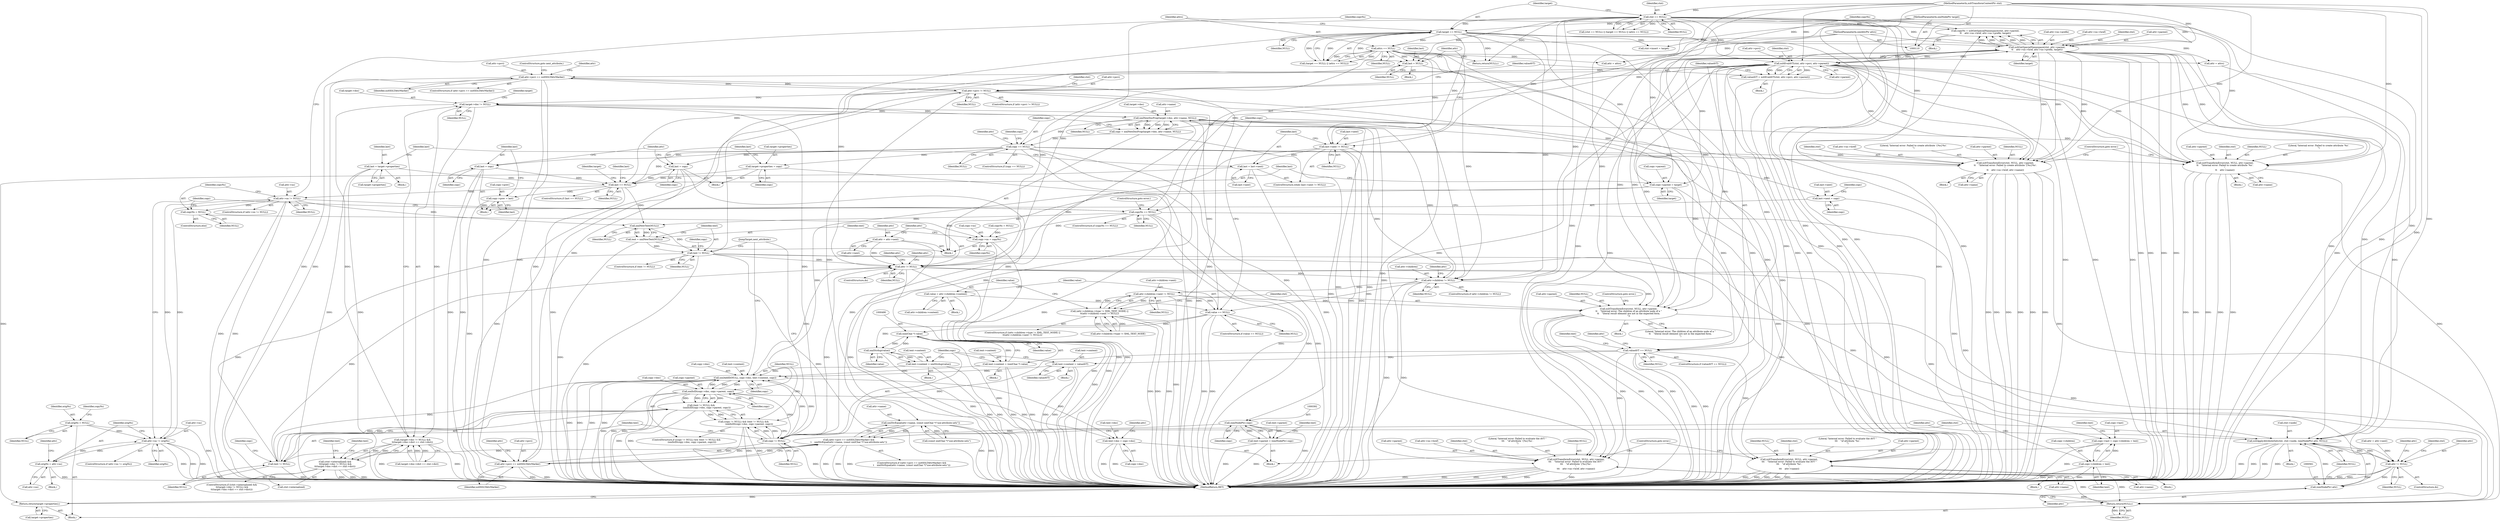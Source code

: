 digraph "0_Chrome_2de493f4a1d48952e09230a0c32ccbd45db973b2@API" {
"1000337" [label="(Call,copyNs = xsltGetSpecialNamespace(ctxt, attr->parent,\n\t\t    attr->ns->href, attr->ns->prefix, target))"];
"1000339" [label="(Call,xsltGetSpecialNamespace(ctxt, attr->parent,\n\t\t    attr->ns->href, attr->ns->prefix, target))"];
"1000410" [label="(Call,xsltEvalAVT(ctxt, attr->psvi, attr->parent))"];
"1000132" [label="(Call,ctxt == NULL)"];
"1000111" [label="(MethodParameterIn,xsltTransformContextPtr ctxt)"];
"1000402" [label="(Call,attr->psvi != NULL)"];
"1000186" [label="(Call,attr->psvi == xsltXSLTAttrMarker)"];
"1000374" [label="(Call,text != NULL)"];
"1000369" [label="(Call,text = xmlNewText(NULL))"];
"1000371" [label="(Call,xmlNewText(NULL))"];
"1000291" [label="(Call,last == NULL)"];
"1000177" [label="(Call,last = NULL)"];
"1000139" [label="(Call,attrs == NULL)"];
"1000113" [label="(MethodParameterIn,xmlAttrPtr attrs)"];
"1000136" [label="(Call,target == NULL)"];
"1000112" [label="(MethodParameterIn,xmlNodePtr target)"];
"1000315" [label="(Call,last = copy)"];
"1000248" [label="(Call,copy == NULL)"];
"1000237" [label="(Call,copy = xmlNewDocProp(target->doc, attr->name, NULL))"];
"1000239" [label="(Call,xmlNewDocProp(target->doc, attr->name, NULL))"];
"1000470" [label="(Call,target->doc != NULL)"];
"1000233" [label="(Call,value == NULL)"];
"1000225" [label="(Call,value = attr->children->content)"];
"1000209" [label="(Call,attr->children->next != NULL)"];
"1000194" [label="(Call,attr->children != NULL)"];
"1000165" [label="(Call,last->next != NULL)"];
"1000532" [label="(Call,attr != NULL)"];
"1000527" [label="(Call,attr = attr->next)"];
"1000517" [label="(Call,xmlAddID(NULL, copy->doc, text->content, copy))"];
"1000502" [label="(Call,copy != NULL)"];
"1000391" [label="(Call,(xmlNodePtr) copy)"];
"1000419" [label="(Call,valueAVT == NULL)"];
"1000408" [label="(Call,valueAVT = xsltEvalAVT(ctxt, attr->psvi, attr->parent))"];
"1000506" [label="(Call,text != NULL)"];
"1000509" [label="(Call,xmlIsID(copy->doc, copy->parent, copy))"];
"1000285" [label="(Call,copy->parent = target)"];
"1000485" [label="(Call,text->content = (xmlChar *) value)"];
"1000489" [label="(Call,(xmlChar *) value)"];
"1000498" [label="(Call,xmlStrdup(value))"];
"1000458" [label="(Call,text->content = valueAVT)"];
"1000494" [label="(Call,text->content = xmlStrdup(value))"];
"1000159" [label="(Call,last = target->properties)"];
"1000300" [label="(Call,last = copy)"];
"1000170" [label="(Call,last = last->next)"];
"1000356" [label="(Call,copyNs == NULL)"];
"1000337" [label="(Call,copyNs = xsltGetSpecialNamespace(ctxt, attr->parent,\n\t\t    attr->ns->href, attr->ns->prefix, target))"];
"1000331" [label="(Call,attr->ns != NULL)"];
"1000319" [label="(Call,attr->ns != origNs)"];
"1000325" [label="(Call,origNs = attr->ns)"];
"1000121" [label="(Call,origNs = NULL)"];
"1000364" [label="(Call,copy->ns = copyNs)"];
"1000378" [label="(Call,copy->last = copy->children = text)"];
"1000382" [label="(Call,copy->children = text)"];
"1000542" [label="(Call,attr->psvi == xsltXSLTAttrMarker)"];
"1000541" [label="(Call,(attr->psvi == xsltXSLTAttrMarker) &&\n\t    xmlStrEqual(attr->name, (const xmlChar *)\"use-attribute-sets\"))"];
"1000217" [label="(Call,xsltTransformError(ctxt, NULL, attr->parent,\n\t\t    \"Internal error: The children of an attribute node of a \"\n\t\t    \"literal result element are not in the expected form.\n\"))"];
"1000587" [label="(Return,return(NULL);)"];
"1000257" [label="(Call,xsltTransformError(ctxt, NULL, attr->parent,\n\t\t    \"Internal error: Failed to create attribute '{%s}%s'.\n\",\n\t\t    attr->ns->href, attr->name))"];
"1000274" [label="(Call,xsltTransformError(ctxt, NULL, attr->parent,\n\t\t    \"Internal error: Failed to create attribute '%s'.\n\",\n\t\t    attr->name))"];
"1000394" [label="(Call,text->doc = copy->doc)"];
"1000505" [label="(Call,(text != NULL) &&\n                (xmlIsID(copy->doc, copy->parent, copy)))"];
"1000501" [label="(Call,(copy != NULL) && (text != NULL) &&\n                (xmlIsID(copy->doc, copy->parent, copy)))"];
"1000201" [label="(Call,(attr->children->type != XML_TEXT_NODE) ||\n\t\t(attr->children->next != NULL))"];
"1000310" [label="(Call,copy->prev = last)"];
"1000361" [label="(Call,copyNs = NULL)"];
"1000295" [label="(Call,target->properties = copy)"];
"1000577" [label="(Return,return(target->properties);)"];
"1000305" [label="(Call,last->next = copy)"];
"1000387" [label="(Call,text->parent = (xmlNodePtr) copy)"];
"1000428" [label="(Call,xsltTransformError(ctxt, NULL, attr->parent,\n\t\t\t    \"Internal error: Failed to evaluate the AVT \"\n\t\t\t    \"of attribute '{%s}%s'.\n\",\n\t\t\t    attr->ns->href, attr->name))"];
"1000445" [label="(Call,xsltTransformError(ctxt, NULL, attr->parent,\n\t\t\t    \"Internal error: Failed to evaluate the AVT \"\n\t\t\t    \"of attribute '%s'.\n\",\n\t\t\t    attr->name))"];
"1000469" [label="(Call,(target->doc != NULL) &&\n\t\t(target->doc->dict == ctxt->dict))"];
"1000465" [label="(Call,(ctxt->internalized) &&\n \t\t(target->doc != NULL) &&\n\t\t(target->doc->dict == ctxt->dict))"];
"1000547" [label="(Call,xmlStrEqual(attr->name, (const xmlChar *)\"use-attribute-sets\"))"];
"1000555" [label="(Call,xsltApplyAttributeSet(ctxt, ctxt->node, (xmlNodePtr) attr, NULL))"];
"1000569" [label="(Call,attr != NULL)"];
"1000560" [label="(Call,(xmlNodePtr) attr)"];
"1000292" [label="(Identifier,last)"];
"1000509" [label="(Call,xmlIsID(copy->doc, copy->parent, copy))"];
"1000564" [label="(Call,attr = attr->next)"];
"1000326" [label="(Identifier,origNs)"];
"1000467" [label="(Identifier,ctxt)"];
"1000486" [label="(Call,text->content)"];
"1000445" [label="(Call,xsltTransformError(ctxt, NULL, attr->parent,\n\t\t\t    \"Internal error: Failed to evaluate the AVT \"\n\t\t\t    \"of attribute '%s'.\n\",\n\t\t\t    attr->name))"];
"1000349" [label="(Call,attr->ns->prefix)"];
"1000315" [label="(Call,last = copy)"];
"1000243" [label="(Call,attr->name)"];
"1000462" [label="(Identifier,valueAVT)"];
"1000220" [label="(Call,attr->parent)"];
"1000258" [label="(Identifier,ctxt)"];
"1000311" [label="(Call,copy->prev)"];
"1000362" [label="(Identifier,copyNs)"];
"1000186" [label="(Call,attr->psvi == xsltXSLTAttrMarker)"];
"1000257" [label="(Call,xsltTransformError(ctxt, NULL, attr->parent,\n\t\t    \"Internal error: Failed to create attribute '{%s}%s'.\n\",\n\t\t    attr->ns->href, attr->name))"];
"1000232" [label="(ControlStructure,if (value == NULL))"];
"1000522" [label="(Call,text->content)"];
"1000273" [label="(Block,)"];
"1000314" [label="(Identifier,last)"];
"1000137" [label="(Identifier,target)"];
"1000386" [label="(Identifier,text)"];
"1000373" [label="(ControlStructure,if (text != NULL))"];
"1000487" [label="(Identifier,text)"];
"1000380" [label="(Identifier,copy)"];
"1000498" [label="(Call,xmlStrdup(value))"];
"1000301" [label="(Identifier,last)"];
"1000277" [label="(Call,attr->parent)"];
"1000141" [label="(Identifier,NULL)"];
"1000505" [label="(Call,(text != NULL) &&\n                (xmlIsID(copy->doc, copy->parent, copy)))"];
"1000210" [label="(Call,attr->children->next)"];
"1000219" [label="(Identifier,NULL)"];
"1000290" [label="(ControlStructure,if (last == NULL))"];
"1000494" [label="(Call,text->content = xmlStrdup(value))"];
"1000464" [label="(ControlStructure,if ((ctxt->internalized) &&\n \t\t(target->doc != NULL) &&\n\t\t(target->doc->dict == ctxt->dict)))"];
"1000548" [label="(Call,attr->name)"];
"1000460" [label="(Identifier,text)"];
"1000404" [label="(Identifier,attr)"];
"1000511" [label="(Identifier,copy)"];
"1000217" [label="(Call,xsltTransformError(ctxt, NULL, attr->parent,\n\t\t    \"Internal error: The children of an attribute node of a \"\n\t\t    \"literal result element are not in the expected form.\n\"))"];
"1000410" [label="(Call,xsltEvalAVT(ctxt, attr->psvi, attr->parent))"];
"1000402" [label="(Call,attr->psvi != NULL)"];
"1000178" [label="(Identifier,last)"];
"1000240" [label="(Call,target->doc)"];
"1000344" [label="(Call,attr->ns->href)"];
"1000541" [label="(Call,(attr->psvi == xsltXSLTAttrMarker) &&\n\t    xmlStrEqual(attr->name, (const xmlChar *)\"use-attribute-sets\"))"];
"1000304" [label="(Block,)"];
"1000470" [label="(Call,target->doc != NULL)"];
"1000275" [label="(Identifier,ctxt)"];
"1000233" [label="(Call,value == NULL)"];
"1000587" [label="(Return,return(NULL);)"];
"1000195" [label="(Call,attr->children)"];
"1000578" [label="(Call,target->properties)"];
"1000179" [label="(Identifier,NULL)"];
"1000533" [label="(Identifier,attr)"];
"1000176" [label="(Block,)"];
"1000306" [label="(Call,last->next)"];
"1000510" [label="(Call,copy->doc)"];
"1000132" [label="(Call,ctxt == NULL)"];
"1000170" [label="(Call,last = last->next)"];
"1000114" [label="(Block,)"];
"1000571" [label="(Identifier,NULL)"];
"1000447" [label="(Identifier,NULL)"];
"1000234" [label="(Identifier,value)"];
"1000356" [label="(Call,copyNs == NULL)"];
"1000209" [label="(Call,attr->children->next != NULL)"];
"1000484" [label="(Block,)"];
"1000395" [label="(Call,text->doc)"];
"1000431" [label="(Call,attr->parent)"];
"1000379" [label="(Call,copy->last)"];
"1000123" [label="(Identifier,NULL)"];
"1000227" [label="(Call,attr->children->content)"];
"1000325" [label="(Call,origNs = attr->ns)"];
"1000126" [label="(Identifier,copyNs)"];
"1000503" [label="(Identifier,copy)"];
"1000287" [label="(Identifier,copy)"];
"1000321" [label="(Identifier,attr)"];
"1000319" [label="(Call,attr->ns != origNs)"];
"1000247" [label="(ControlStructure,if (copy == NULL))"];
"1000495" [label="(Call,text->content)"];
"1000401" [label="(ControlStructure,if (attr->psvi != NULL))"];
"1000335" [label="(Identifier,NULL)"];
"1000177" [label="(Call,last = NULL)"];
"1000446" [label="(Identifier,ctxt)"];
"1000297" [label="(Identifier,target)"];
"1000371" [label="(Call,xmlNewText(NULL))"];
"1000291" [label="(Call,last == NULL)"];
"1000331" [label="(Call,attr->ns != NULL)"];
"1000215" [label="(Identifier,NULL)"];
"1000513" [label="(Call,copy->parent)"];
"1000167" [label="(Identifier,last)"];
"1000256" [label="(Block,)"];
"1000205" [label="(Identifier,attr)"];
"1000398" [label="(Call,copy->doc)"];
"1000496" [label="(Identifier,text)"];
"1000248" [label="(Call,copy == NULL)"];
"1000458" [label="(Call,text->content = valueAVT)"];
"1000171" [label="(Identifier,last)"];
"1000527" [label="(Call,attr = attr->next)"];
"1000323" [label="(Identifier,origNs)"];
"1000340" [label="(Identifier,ctxt)"];
"1000161" [label="(Call,target->properties)"];
"1000142" [label="(Return,return(NULL);)"];
"1000406" [label="(Identifier,NULL)"];
"1000164" [label="(ControlStructure,while (last->next != NULL))"];
"1000457" [label="(Block,)"];
"1000136" [label="(Call,target == NULL)"];
"1000546" [label="(Identifier,xsltXSLTAttrMarker)"];
"1000160" [label="(Identifier,last)"];
"1000542" [label="(Call,attr->psvi == xsltXSLTAttrMarker)"];
"1000169" [label="(Identifier,NULL)"];
"1000216" [label="(Block,)"];
"1000200" [label="(ControlStructure,if ((attr->children->type != XML_TEXT_NODE) ||\n\t\t(attr->children->next != NULL)))"];
"1000264" [label="(Call,attr->ns->href)"];
"1000309" [label="(Identifier,copy)"];
"1000452" [label="(Call,attr->name)"];
"1000375" [label="(Identifier,text)"];
"1000557" [label="(Call,ctxt->node)"];
"1000341" [label="(Call,attr->parent)"];
"1000489" [label="(Call,(xmlChar *) value)"];
"1000544" [label="(Identifier,attr)"];
"1000588" [label="(Identifier,NULL)"];
"1000451" [label="(Literal,\"Internal error: Failed to evaluate the AVT \"\n\t\t\t    \"of attribute '%s'.\n\")"];
"1000407" [label="(Block,)"];
"1000428" [label="(Call,xsltTransformError(ctxt, NULL, attr->parent,\n\t\t\t    \"Internal error: Failed to evaluate the AVT \"\n\t\t\t    \"of attribute '{%s}%s'.\n\",\n\t\t\t    attr->ns->href, attr->name))"];
"1000149" [label="(Call,ctxt->insert = target)"];
"1000383" [label="(Call,copy->children)"];
"1000226" [label="(Identifier,value)"];
"1000365" [label="(Call,copy->ns)"];
"1000263" [label="(Literal,\"Internal error: Failed to create attribute '{%s}%s'.\n\")"];
"1000547" [label="(Call,xmlStrEqual(attr->name, (const xmlChar *)\"use-attribute-sets\"))"];
"1000192" [label="(ControlStructure,goto next_attribute;)"];
"1000260" [label="(Call,attr->parent)"];
"1000361" [label="(Call,copyNs = NULL)"];
"1000378" [label="(Call,copy->last = copy->children = text)"];
"1000310" [label="(Call,copy->prev = last)"];
"1000425" [label="(Identifier,attr)"];
"1000318" [label="(ControlStructure,if (attr->ns != origNs))"];
"1000296" [label="(Call,target->properties)"];
"1000285" [label="(Call,copy->parent = target)"];
"1000444" [label="(Block,)"];
"1000387" [label="(Call,text->parent = (xmlNodePtr) copy)"];
"1000435" [label="(Call,attr->ns->href)"];
"1000370" [label="(Identifier,text)"];
"1000250" [label="(Identifier,NULL)"];
"1000224" [label="(ControlStructure,goto error;)"];
"1000330" [label="(ControlStructure,if (attr->ns != NULL))"];
"1000427" [label="(Block,)"];
"1000491" [label="(Identifier,value)"];
"1000475" [label="(Call,target->doc->dict == ctxt->dict)"];
"1000122" [label="(Identifier,origNs)"];
"1000281" [label="(Call,attr->name)"];
"1000294" [label="(Block,)"];
"1000366" [label="(Identifier,copy)"];
"1000540" [label="(ControlStructure,if ((attr->psvi == xsltXSLTAttrMarker) &&\n\t    xmlStrEqual(attr->name, (const xmlChar *)\"use-attribute-sets\")))"];
"1000360" [label="(ControlStructure,else)"];
"1000372" [label="(Identifier,NULL)"];
"1000249" [label="(Identifier,copy)"];
"1000517" [label="(Call,xmlAddID(NULL, copy->doc, text->content, copy))"];
"1000448" [label="(Call,attr->parent)"];
"1000111" [label="(MethodParameterIn,xsltTransformContextPtr ctxt)"];
"1000485" [label="(Call,text->content = (xmlChar *) value)"];
"1000529" [label="(Call,attr->next)"];
"1000535" [label="(Call,attr = attrs)"];
"1000305" [label="(Call,last->next = copy)"];
"1000190" [label="(Identifier,xsltXSLTAttrMarker)"];
"1000474" [label="(Identifier,NULL)"];
"1000359" [label="(ControlStructure,goto error;)"];
"1000538" [label="(ControlStructure,do)"];
"1000337" [label="(Call,copyNs = xsltGetSpecialNamespace(ctxt, attr->parent,\n\t\t    attr->ns->href, attr->ns->prefix, target))"];
"1000536" [label="(Identifier,attr)"];
"1000465" [label="(Call,(ctxt->internalized) &&\n \t\t(target->doc != NULL) &&\n\t\t(target->doc->dict == ctxt->dict))"];
"1000574" [label="(Identifier,ctxt)"];
"1000354" [label="(Identifier,target)"];
"1000289" [label="(Identifier,target)"];
"1000409" [label="(Identifier,valueAVT)"];
"1000376" [label="(Identifier,NULL)"];
"1000183" [label="(ControlStructure,do)"];
"1000393" [label="(Identifier,copy)"];
"1000300" [label="(Call,last = copy)"];
"1000133" [label="(Identifier,ctxt)"];
"1000320" [label="(Call,attr->ns)"];
"1000299" [label="(Identifier,copy)"];
"1000131" [label="(Call,(ctxt == NULL) || (target == NULL) || (attrs == NULL))"];
"1000554" [label="(Block,)"];
"1000560" [label="(Call,(xmlNodePtr) attr)"];
"1000421" [label="(Identifier,NULL)"];
"1000532" [label="(Call,attr != NULL)"];
"1000549" [label="(Identifier,attr)"];
"1000563" [label="(Identifier,NULL)"];
"1000269" [label="(Call,attr->name)"];
"1000338" [label="(Identifier,copyNs)"];
"1000507" [label="(Identifier,text)"];
"1000525" [label="(Identifier,copy)"];
"1000358" [label="(Identifier,NULL)"];
"1000368" [label="(Identifier,copyNs)"];
"1000274" [label="(Call,xsltTransformError(ctxt, NULL, attr->parent,\n\t\t    \"Internal error: Failed to create attribute '%s'.\n\",\n\t\t    attr->name))"];
"1000408" [label="(Call,valueAVT = xsltEvalAVT(ctxt, attr->psvi, attr->parent))"];
"1000134" [label="(Identifier,NULL)"];
"1000420" [label="(Identifier,valueAVT)"];
"1000516" [label="(Identifier,copy)"];
"1000276" [label="(Identifier,NULL)"];
"1000280" [label="(Literal,\"Internal error: Failed to create attribute '%s'.\n\")"];
"1000317" [label="(Identifier,copy)"];
"1000336" [label="(Block,)"];
"1000394" [label="(Call,text->doc = copy->doc)"];
"1000543" [label="(Call,attr->psvi)"];
"1000158" [label="(Block,)"];
"1000259" [label="(Identifier,NULL)"];
"1000403" [label="(Call,attr->psvi)"];
"1000389" [label="(Identifier,text)"];
"1000121" [label="(Call,origNs = NULL)"];
"1000519" [label="(Call,copy->doc)"];
"1000569" [label="(Call,attr != NULL)"];
"1000369" [label="(Call,text = xmlNewText(NULL))"];
"1000254" [label="(Identifier,attr)"];
"1000364" [label="(Call,copy->ns = copyNs)"];
"1000324" [label="(Block,)"];
"1000327" [label="(Call,attr->ns)"];
"1000139" [label="(Call,attrs == NULL)"];
"1000166" [label="(Call,last->next)"];
"1000388" [label="(Call,text->parent)"];
"1000188" [label="(Identifier,attr)"];
"1000382" [label="(Call,copy->children = text)"];
"1000307" [label="(Identifier,last)"];
"1000198" [label="(Identifier,NULL)"];
"1000196" [label="(Identifier,attr)"];
"1000355" [label="(ControlStructure,if (copyNs == NULL))"];
"1000562" [label="(Identifier,attr)"];
"1000374" [label="(Call,text != NULL)"];
"1000526" [label="(JumpTarget,next_attribute:)"];
"1000316" [label="(Identifier,last)"];
"1000500" [label="(ControlStructure,if ((copy != NULL) && (text != NULL) &&\n                (xmlIsID(copy->doc, copy->parent, copy))))"];
"1000570" [label="(Identifier,attr)"];
"1000246" [label="(Identifier,NULL)"];
"1000411" [label="(Identifier,ctxt)"];
"1000577" [label="(Return,return(target->properties);)"];
"1000555" [label="(Call,xsltApplyAttributeSet(ctxt, ctxt->node, (xmlNodePtr) attr, NULL))"];
"1000223" [label="(Literal,\"Internal error: The children of an attribute node of a \"\n\t\t    \"literal result element are not in the expected form.\n\")"];
"1000194" [label="(Call,attr->children != NULL)"];
"1000478" [label="(Identifier,target)"];
"1000332" [label="(Call,attr->ns)"];
"1000180" [label="(Call,attr = attrs)"];
"1000284" [label="(ControlStructure,goto error;)"];
"1000225" [label="(Call,value = attr->children->content)"];
"1000565" [label="(Identifier,attr)"];
"1000518" [label="(Identifier,NULL)"];
"1000502" [label="(Call,copy != NULL)"];
"1000295" [label="(Call,target->properties = copy)"];
"1000140" [label="(Identifier,attrs)"];
"1000499" [label="(Identifier,value)"];
"1000165" [label="(Call,last->next != NULL)"];
"1000286" [label="(Call,copy->parent)"];
"1000466" [label="(Call,ctxt->internalized)"];
"1000113" [label="(MethodParameterIn,xmlAttrPtr attrs)"];
"1000471" [label="(Call,target->doc)"];
"1000184" [label="(Block,)"];
"1000504" [label="(Identifier,NULL)"];
"1000418" [label="(ControlStructure,if (valueAVT == NULL))"];
"1000589" [label="(MethodReturn,RET)"];
"1000135" [label="(Call,(target == NULL) || (attrs == NULL))"];
"1000138" [label="(Identifier,NULL)"];
"1000391" [label="(Call,(xmlNodePtr) copy)"];
"1000312" [label="(Identifier,copy)"];
"1000501" [label="(Call,(copy != NULL) && (text != NULL) &&\n                (xmlIsID(copy->doc, copy->parent, copy)))"];
"1000419" [label="(Call,valueAVT == NULL)"];
"1000237" [label="(Call,copy = xmlNewDocProp(target->doc, attr->name, NULL))"];
"1000396" [label="(Identifier,text)"];
"1000508" [label="(Identifier,NULL)"];
"1000556" [label="(Identifier,ctxt)"];
"1000159" [label="(Call,last = target->properties)"];
"1000187" [label="(Call,attr->psvi)"];
"1000125" [label="(Call,copyNs = NULL)"];
"1000506" [label="(Call,text != NULL)"];
"1000112" [label="(MethodParameterIn,xmlNodePtr target)"];
"1000293" [label="(Identifier,NULL)"];
"1000377" [label="(Block,)"];
"1000429" [label="(Identifier,ctxt)"];
"1000235" [label="(Identifier,NULL)"];
"1000202" [label="(Call,attr->children->type != XML_TEXT_NODE)"];
"1000551" [label="(Call,(const xmlChar *)\"use-attribute-sets\")"];
"1000493" [label="(Block,)"];
"1000238" [label="(Identifier,copy)"];
"1000201" [label="(Call,(attr->children->type != XML_TEXT_NODE) ||\n\t\t(attr->children->next != NULL))"];
"1000528" [label="(Identifier,attr)"];
"1000434" [label="(Literal,\"Internal error: Failed to evaluate the AVT \"\n\t\t\t    \"of attribute '{%s}%s'.\n\")"];
"1000430" [label="(Identifier,NULL)"];
"1000412" [label="(Call,attr->psvi)"];
"1000469" [label="(Call,(target->doc != NULL) &&\n\t\t(target->doc->dict == ctxt->dict))"];
"1000357" [label="(Identifier,copyNs)"];
"1000333" [label="(Identifier,attr)"];
"1000218" [label="(Identifier,ctxt)"];
"1000440" [label="(Call,attr->name)"];
"1000339" [label="(Call,xsltGetSpecialNamespace(ctxt, attr->parent,\n\t\t    attr->ns->href, attr->ns->prefix, target))"];
"1000455" [label="(ControlStructure,goto error;)"];
"1000415" [label="(Call,attr->parent)"];
"1000459" [label="(Call,text->content)"];
"1000172" [label="(Call,last->next)"];
"1000185" [label="(ControlStructure,if (attr->psvi == xsltXSLTAttrMarker))"];
"1000199" [label="(Block,)"];
"1000193" [label="(ControlStructure,if (attr->children != NULL))"];
"1000534" [label="(Identifier,NULL)"];
"1000363" [label="(Identifier,NULL)"];
"1000302" [label="(Identifier,copy)"];
"1000239" [label="(Call,xmlNewDocProp(target->doc, attr->name, NULL))"];
"1000181" [label="(Identifier,attr)"];
"1000337" -> "1000336"  [label="AST: "];
"1000337" -> "1000339"  [label="CFG: "];
"1000338" -> "1000337"  [label="AST: "];
"1000339" -> "1000337"  [label="AST: "];
"1000357" -> "1000337"  [label="CFG: "];
"1000337" -> "1000589"  [label="DDG: "];
"1000339" -> "1000337"  [label="DDG: "];
"1000339" -> "1000337"  [label="DDG: "];
"1000339" -> "1000337"  [label="DDG: "];
"1000339" -> "1000337"  [label="DDG: "];
"1000339" -> "1000337"  [label="DDG: "];
"1000337" -> "1000356"  [label="DDG: "];
"1000339" -> "1000354"  [label="CFG: "];
"1000340" -> "1000339"  [label="AST: "];
"1000341" -> "1000339"  [label="AST: "];
"1000344" -> "1000339"  [label="AST: "];
"1000349" -> "1000339"  [label="AST: "];
"1000354" -> "1000339"  [label="AST: "];
"1000339" -> "1000589"  [label="DDG: "];
"1000339" -> "1000589"  [label="DDG: "];
"1000339" -> "1000589"  [label="DDG: "];
"1000339" -> "1000589"  [label="DDG: "];
"1000339" -> "1000589"  [label="DDG: "];
"1000339" -> "1000217"  [label="DDG: "];
"1000339" -> "1000217"  [label="DDG: "];
"1000339" -> "1000257"  [label="DDG: "];
"1000339" -> "1000257"  [label="DDG: "];
"1000339" -> "1000257"  [label="DDG: "];
"1000339" -> "1000274"  [label="DDG: "];
"1000339" -> "1000274"  [label="DDG: "];
"1000339" -> "1000285"  [label="DDG: "];
"1000410" -> "1000339"  [label="DDG: "];
"1000410" -> "1000339"  [label="DDG: "];
"1000132" -> "1000339"  [label="DDG: "];
"1000111" -> "1000339"  [label="DDG: "];
"1000112" -> "1000339"  [label="DDG: "];
"1000136" -> "1000339"  [label="DDG: "];
"1000339" -> "1000410"  [label="DDG: "];
"1000339" -> "1000410"  [label="DDG: "];
"1000339" -> "1000428"  [label="DDG: "];
"1000339" -> "1000555"  [label="DDG: "];
"1000410" -> "1000408"  [label="AST: "];
"1000410" -> "1000415"  [label="CFG: "];
"1000411" -> "1000410"  [label="AST: "];
"1000412" -> "1000410"  [label="AST: "];
"1000415" -> "1000410"  [label="AST: "];
"1000408" -> "1000410"  [label="CFG: "];
"1000410" -> "1000589"  [label="DDG: "];
"1000410" -> "1000589"  [label="DDG: "];
"1000410" -> "1000589"  [label="DDG: "];
"1000410" -> "1000186"  [label="DDG: "];
"1000410" -> "1000217"  [label="DDG: "];
"1000410" -> "1000217"  [label="DDG: "];
"1000410" -> "1000257"  [label="DDG: "];
"1000410" -> "1000257"  [label="DDG: "];
"1000410" -> "1000274"  [label="DDG: "];
"1000410" -> "1000274"  [label="DDG: "];
"1000410" -> "1000408"  [label="DDG: "];
"1000410" -> "1000408"  [label="DDG: "];
"1000410" -> "1000408"  [label="DDG: "];
"1000132" -> "1000410"  [label="DDG: "];
"1000111" -> "1000410"  [label="DDG: "];
"1000402" -> "1000410"  [label="DDG: "];
"1000410" -> "1000428"  [label="DDG: "];
"1000410" -> "1000428"  [label="DDG: "];
"1000410" -> "1000445"  [label="DDG: "];
"1000410" -> "1000445"  [label="DDG: "];
"1000410" -> "1000542"  [label="DDG: "];
"1000410" -> "1000555"  [label="DDG: "];
"1000132" -> "1000131"  [label="AST: "];
"1000132" -> "1000134"  [label="CFG: "];
"1000133" -> "1000132"  [label="AST: "];
"1000134" -> "1000132"  [label="AST: "];
"1000137" -> "1000132"  [label="CFG: "];
"1000131" -> "1000132"  [label="CFG: "];
"1000132" -> "1000589"  [label="DDG: "];
"1000132" -> "1000589"  [label="DDG: "];
"1000132" -> "1000131"  [label="DDG: "];
"1000132" -> "1000131"  [label="DDG: "];
"1000111" -> "1000132"  [label="DDG: "];
"1000132" -> "1000136"  [label="DDG: "];
"1000132" -> "1000142"  [label="DDG: "];
"1000132" -> "1000165"  [label="DDG: "];
"1000132" -> "1000177"  [label="DDG: "];
"1000132" -> "1000194"  [label="DDG: "];
"1000132" -> "1000217"  [label="DDG: "];
"1000132" -> "1000257"  [label="DDG: "];
"1000132" -> "1000274"  [label="DDG: "];
"1000132" -> "1000532"  [label="DDG: "];
"1000132" -> "1000555"  [label="DDG: "];
"1000111" -> "1000110"  [label="AST: "];
"1000111" -> "1000589"  [label="DDG: "];
"1000111" -> "1000217"  [label="DDG: "];
"1000111" -> "1000257"  [label="DDG: "];
"1000111" -> "1000274"  [label="DDG: "];
"1000111" -> "1000428"  [label="DDG: "];
"1000111" -> "1000445"  [label="DDG: "];
"1000111" -> "1000555"  [label="DDG: "];
"1000402" -> "1000401"  [label="AST: "];
"1000402" -> "1000406"  [label="CFG: "];
"1000403" -> "1000402"  [label="AST: "];
"1000406" -> "1000402"  [label="AST: "];
"1000409" -> "1000402"  [label="CFG: "];
"1000467" -> "1000402"  [label="CFG: "];
"1000402" -> "1000589"  [label="DDG: "];
"1000402" -> "1000186"  [label="DDG: "];
"1000186" -> "1000402"  [label="DDG: "];
"1000374" -> "1000402"  [label="DDG: "];
"1000402" -> "1000419"  [label="DDG: "];
"1000402" -> "1000470"  [label="DDG: "];
"1000402" -> "1000502"  [label="DDG: "];
"1000402" -> "1000542"  [label="DDG: "];
"1000186" -> "1000185"  [label="AST: "];
"1000186" -> "1000190"  [label="CFG: "];
"1000187" -> "1000186"  [label="AST: "];
"1000190" -> "1000186"  [label="AST: "];
"1000192" -> "1000186"  [label="CFG: "];
"1000196" -> "1000186"  [label="CFG: "];
"1000186" -> "1000589"  [label="DDG: "];
"1000186" -> "1000589"  [label="DDG: "];
"1000186" -> "1000589"  [label="DDG: "];
"1000186" -> "1000542"  [label="DDG: "];
"1000186" -> "1000542"  [label="DDG: "];
"1000374" -> "1000373"  [label="AST: "];
"1000374" -> "1000376"  [label="CFG: "];
"1000375" -> "1000374"  [label="AST: "];
"1000376" -> "1000374"  [label="AST: "];
"1000380" -> "1000374"  [label="CFG: "];
"1000526" -> "1000374"  [label="CFG: "];
"1000374" -> "1000589"  [label="DDG: "];
"1000374" -> "1000589"  [label="DDG: "];
"1000369" -> "1000374"  [label="DDG: "];
"1000371" -> "1000374"  [label="DDG: "];
"1000374" -> "1000378"  [label="DDG: "];
"1000374" -> "1000382"  [label="DDG: "];
"1000374" -> "1000506"  [label="DDG: "];
"1000374" -> "1000532"  [label="DDG: "];
"1000369" -> "1000184"  [label="AST: "];
"1000369" -> "1000371"  [label="CFG: "];
"1000370" -> "1000369"  [label="AST: "];
"1000371" -> "1000369"  [label="AST: "];
"1000375" -> "1000369"  [label="CFG: "];
"1000369" -> "1000589"  [label="DDG: "];
"1000371" -> "1000369"  [label="DDG: "];
"1000371" -> "1000372"  [label="CFG: "];
"1000372" -> "1000371"  [label="AST: "];
"1000291" -> "1000371"  [label="DDG: "];
"1000356" -> "1000371"  [label="DDG: "];
"1000331" -> "1000371"  [label="DDG: "];
"1000291" -> "1000290"  [label="AST: "];
"1000291" -> "1000293"  [label="CFG: "];
"1000292" -> "1000291"  [label="AST: "];
"1000293" -> "1000291"  [label="AST: "];
"1000297" -> "1000291"  [label="CFG: "];
"1000307" -> "1000291"  [label="CFG: "];
"1000291" -> "1000589"  [label="DDG: "];
"1000177" -> "1000291"  [label="DDG: "];
"1000315" -> "1000291"  [label="DDG: "];
"1000159" -> "1000291"  [label="DDG: "];
"1000300" -> "1000291"  [label="DDG: "];
"1000170" -> "1000291"  [label="DDG: "];
"1000248" -> "1000291"  [label="DDG: "];
"1000291" -> "1000310"  [label="DDG: "];
"1000291" -> "1000331"  [label="DDG: "];
"1000177" -> "1000176"  [label="AST: "];
"1000177" -> "1000179"  [label="CFG: "];
"1000178" -> "1000177"  [label="AST: "];
"1000179" -> "1000177"  [label="AST: "];
"1000181" -> "1000177"  [label="CFG: "];
"1000177" -> "1000589"  [label="DDG: "];
"1000139" -> "1000177"  [label="DDG: "];
"1000136" -> "1000177"  [label="DDG: "];
"1000139" -> "1000135"  [label="AST: "];
"1000139" -> "1000141"  [label="CFG: "];
"1000140" -> "1000139"  [label="AST: "];
"1000141" -> "1000139"  [label="AST: "];
"1000135" -> "1000139"  [label="CFG: "];
"1000139" -> "1000589"  [label="DDG: "];
"1000139" -> "1000589"  [label="DDG: "];
"1000139" -> "1000135"  [label="DDG: "];
"1000139" -> "1000135"  [label="DDG: "];
"1000113" -> "1000139"  [label="DDG: "];
"1000136" -> "1000139"  [label="DDG: "];
"1000139" -> "1000142"  [label="DDG: "];
"1000139" -> "1000165"  [label="DDG: "];
"1000139" -> "1000180"  [label="DDG: "];
"1000139" -> "1000194"  [label="DDG: "];
"1000139" -> "1000532"  [label="DDG: "];
"1000139" -> "1000535"  [label="DDG: "];
"1000113" -> "1000110"  [label="AST: "];
"1000113" -> "1000589"  [label="DDG: "];
"1000113" -> "1000180"  [label="DDG: "];
"1000113" -> "1000535"  [label="DDG: "];
"1000136" -> "1000135"  [label="AST: "];
"1000136" -> "1000138"  [label="CFG: "];
"1000137" -> "1000136"  [label="AST: "];
"1000138" -> "1000136"  [label="AST: "];
"1000140" -> "1000136"  [label="CFG: "];
"1000135" -> "1000136"  [label="CFG: "];
"1000136" -> "1000589"  [label="DDG: "];
"1000136" -> "1000589"  [label="DDG: "];
"1000136" -> "1000135"  [label="DDG: "];
"1000136" -> "1000135"  [label="DDG: "];
"1000112" -> "1000136"  [label="DDG: "];
"1000136" -> "1000142"  [label="DDG: "];
"1000136" -> "1000149"  [label="DDG: "];
"1000136" -> "1000165"  [label="DDG: "];
"1000136" -> "1000194"  [label="DDG: "];
"1000136" -> "1000285"  [label="DDG: "];
"1000136" -> "1000532"  [label="DDG: "];
"1000112" -> "1000110"  [label="AST: "];
"1000112" -> "1000589"  [label="DDG: "];
"1000112" -> "1000149"  [label="DDG: "];
"1000112" -> "1000285"  [label="DDG: "];
"1000315" -> "1000304"  [label="AST: "];
"1000315" -> "1000317"  [label="CFG: "];
"1000316" -> "1000315"  [label="AST: "];
"1000317" -> "1000315"  [label="AST: "];
"1000321" -> "1000315"  [label="CFG: "];
"1000315" -> "1000589"  [label="DDG: "];
"1000315" -> "1000589"  [label="DDG: "];
"1000248" -> "1000315"  [label="DDG: "];
"1000248" -> "1000247"  [label="AST: "];
"1000248" -> "1000250"  [label="CFG: "];
"1000249" -> "1000248"  [label="AST: "];
"1000250" -> "1000248"  [label="AST: "];
"1000254" -> "1000248"  [label="CFG: "];
"1000287" -> "1000248"  [label="CFG: "];
"1000248" -> "1000589"  [label="DDG: "];
"1000248" -> "1000589"  [label="DDG: "];
"1000237" -> "1000248"  [label="DDG: "];
"1000239" -> "1000248"  [label="DDG: "];
"1000248" -> "1000257"  [label="DDG: "];
"1000248" -> "1000274"  [label="DDG: "];
"1000248" -> "1000295"  [label="DDG: "];
"1000248" -> "1000300"  [label="DDG: "];
"1000248" -> "1000305"  [label="DDG: "];
"1000248" -> "1000391"  [label="DDG: "];
"1000237" -> "1000184"  [label="AST: "];
"1000237" -> "1000239"  [label="CFG: "];
"1000238" -> "1000237"  [label="AST: "];
"1000239" -> "1000237"  [label="AST: "];
"1000249" -> "1000237"  [label="CFG: "];
"1000237" -> "1000589"  [label="DDG: "];
"1000239" -> "1000237"  [label="DDG: "];
"1000239" -> "1000237"  [label="DDG: "];
"1000239" -> "1000237"  [label="DDG: "];
"1000239" -> "1000246"  [label="CFG: "];
"1000240" -> "1000239"  [label="AST: "];
"1000243" -> "1000239"  [label="AST: "];
"1000246" -> "1000239"  [label="AST: "];
"1000239" -> "1000589"  [label="DDG: "];
"1000239" -> "1000589"  [label="DDG: "];
"1000470" -> "1000239"  [label="DDG: "];
"1000233" -> "1000239"  [label="DDG: "];
"1000194" -> "1000239"  [label="DDG: "];
"1000239" -> "1000257"  [label="DDG: "];
"1000239" -> "1000274"  [label="DDG: "];
"1000239" -> "1000428"  [label="DDG: "];
"1000239" -> "1000445"  [label="DDG: "];
"1000239" -> "1000470"  [label="DDG: "];
"1000239" -> "1000547"  [label="DDG: "];
"1000470" -> "1000469"  [label="AST: "];
"1000470" -> "1000474"  [label="CFG: "];
"1000471" -> "1000470"  [label="AST: "];
"1000474" -> "1000470"  [label="AST: "];
"1000478" -> "1000470"  [label="CFG: "];
"1000469" -> "1000470"  [label="CFG: "];
"1000470" -> "1000589"  [label="DDG: "];
"1000470" -> "1000469"  [label="DDG: "];
"1000470" -> "1000469"  [label="DDG: "];
"1000470" -> "1000502"  [label="DDG: "];
"1000233" -> "1000232"  [label="AST: "];
"1000233" -> "1000235"  [label="CFG: "];
"1000234" -> "1000233"  [label="AST: "];
"1000235" -> "1000233"  [label="AST: "];
"1000238" -> "1000233"  [label="CFG: "];
"1000233" -> "1000589"  [label="DDG: "];
"1000233" -> "1000589"  [label="DDG: "];
"1000225" -> "1000233"  [label="DDG: "];
"1000209" -> "1000233"  [label="DDG: "];
"1000194" -> "1000233"  [label="DDG: "];
"1000233" -> "1000489"  [label="DDG: "];
"1000233" -> "1000498"  [label="DDG: "];
"1000225" -> "1000199"  [label="AST: "];
"1000225" -> "1000227"  [label="CFG: "];
"1000226" -> "1000225"  [label="AST: "];
"1000227" -> "1000225"  [label="AST: "];
"1000234" -> "1000225"  [label="CFG: "];
"1000225" -> "1000589"  [label="DDG: "];
"1000209" -> "1000201"  [label="AST: "];
"1000209" -> "1000215"  [label="CFG: "];
"1000210" -> "1000209"  [label="AST: "];
"1000215" -> "1000209"  [label="AST: "];
"1000201" -> "1000209"  [label="CFG: "];
"1000209" -> "1000589"  [label="DDG: "];
"1000209" -> "1000201"  [label="DDG: "];
"1000209" -> "1000201"  [label="DDG: "];
"1000194" -> "1000209"  [label="DDG: "];
"1000209" -> "1000217"  [label="DDG: "];
"1000194" -> "1000193"  [label="AST: "];
"1000194" -> "1000198"  [label="CFG: "];
"1000195" -> "1000194"  [label="AST: "];
"1000198" -> "1000194"  [label="AST: "];
"1000205" -> "1000194"  [label="CFG: "];
"1000238" -> "1000194"  [label="CFG: "];
"1000194" -> "1000589"  [label="DDG: "];
"1000194" -> "1000589"  [label="DDG: "];
"1000165" -> "1000194"  [label="DDG: "];
"1000532" -> "1000194"  [label="DDG: "];
"1000194" -> "1000217"  [label="DDG: "];
"1000165" -> "1000164"  [label="AST: "];
"1000165" -> "1000169"  [label="CFG: "];
"1000166" -> "1000165"  [label="AST: "];
"1000169" -> "1000165"  [label="AST: "];
"1000171" -> "1000165"  [label="CFG: "];
"1000181" -> "1000165"  [label="CFG: "];
"1000165" -> "1000589"  [label="DDG: "];
"1000165" -> "1000589"  [label="DDG: "];
"1000165" -> "1000170"  [label="DDG: "];
"1000165" -> "1000532"  [label="DDG: "];
"1000532" -> "1000183"  [label="AST: "];
"1000532" -> "1000534"  [label="CFG: "];
"1000533" -> "1000532"  [label="AST: "];
"1000534" -> "1000532"  [label="AST: "];
"1000188" -> "1000532"  [label="CFG: "];
"1000536" -> "1000532"  [label="CFG: "];
"1000532" -> "1000589"  [label="DDG: "];
"1000532" -> "1000589"  [label="DDG: "];
"1000527" -> "1000532"  [label="DDG: "];
"1000517" -> "1000532"  [label="DDG: "];
"1000502" -> "1000532"  [label="DDG: "];
"1000506" -> "1000532"  [label="DDG: "];
"1000532" -> "1000555"  [label="DDG: "];
"1000532" -> "1000569"  [label="DDG: "];
"1000527" -> "1000184"  [label="AST: "];
"1000527" -> "1000529"  [label="CFG: "];
"1000528" -> "1000527"  [label="AST: "];
"1000529" -> "1000527"  [label="AST: "];
"1000533" -> "1000527"  [label="CFG: "];
"1000527" -> "1000589"  [label="DDG: "];
"1000517" -> "1000500"  [label="AST: "];
"1000517" -> "1000525"  [label="CFG: "];
"1000518" -> "1000517"  [label="AST: "];
"1000519" -> "1000517"  [label="AST: "];
"1000522" -> "1000517"  [label="AST: "];
"1000525" -> "1000517"  [label="AST: "];
"1000526" -> "1000517"  [label="CFG: "];
"1000517" -> "1000589"  [label="DDG: "];
"1000517" -> "1000589"  [label="DDG: "];
"1000517" -> "1000589"  [label="DDG: "];
"1000517" -> "1000589"  [label="DDG: "];
"1000517" -> "1000394"  [label="DDG: "];
"1000517" -> "1000509"  [label="DDG: "];
"1000502" -> "1000517"  [label="DDG: "];
"1000502" -> "1000517"  [label="DDG: "];
"1000506" -> "1000517"  [label="DDG: "];
"1000509" -> "1000517"  [label="DDG: "];
"1000509" -> "1000517"  [label="DDG: "];
"1000485" -> "1000517"  [label="DDG: "];
"1000458" -> "1000517"  [label="DDG: "];
"1000494" -> "1000517"  [label="DDG: "];
"1000502" -> "1000501"  [label="AST: "];
"1000502" -> "1000504"  [label="CFG: "];
"1000503" -> "1000502"  [label="AST: "];
"1000504" -> "1000502"  [label="AST: "];
"1000507" -> "1000502"  [label="CFG: "];
"1000501" -> "1000502"  [label="CFG: "];
"1000502" -> "1000589"  [label="DDG: "];
"1000502" -> "1000501"  [label="DDG: "];
"1000502" -> "1000501"  [label="DDG: "];
"1000391" -> "1000502"  [label="DDG: "];
"1000419" -> "1000502"  [label="DDG: "];
"1000502" -> "1000506"  [label="DDG: "];
"1000502" -> "1000509"  [label="DDG: "];
"1000391" -> "1000387"  [label="AST: "];
"1000391" -> "1000393"  [label="CFG: "];
"1000392" -> "1000391"  [label="AST: "];
"1000393" -> "1000391"  [label="AST: "];
"1000387" -> "1000391"  [label="CFG: "];
"1000391" -> "1000589"  [label="DDG: "];
"1000391" -> "1000387"  [label="DDG: "];
"1000419" -> "1000418"  [label="AST: "];
"1000419" -> "1000421"  [label="CFG: "];
"1000420" -> "1000419"  [label="AST: "];
"1000421" -> "1000419"  [label="AST: "];
"1000425" -> "1000419"  [label="CFG: "];
"1000460" -> "1000419"  [label="CFG: "];
"1000419" -> "1000589"  [label="DDG: "];
"1000419" -> "1000589"  [label="DDG: "];
"1000408" -> "1000419"  [label="DDG: "];
"1000419" -> "1000428"  [label="DDG: "];
"1000419" -> "1000445"  [label="DDG: "];
"1000419" -> "1000458"  [label="DDG: "];
"1000408" -> "1000407"  [label="AST: "];
"1000409" -> "1000408"  [label="AST: "];
"1000420" -> "1000408"  [label="CFG: "];
"1000408" -> "1000589"  [label="DDG: "];
"1000506" -> "1000505"  [label="AST: "];
"1000506" -> "1000508"  [label="CFG: "];
"1000507" -> "1000506"  [label="AST: "];
"1000508" -> "1000506"  [label="AST: "];
"1000511" -> "1000506"  [label="CFG: "];
"1000505" -> "1000506"  [label="CFG: "];
"1000506" -> "1000589"  [label="DDG: "];
"1000506" -> "1000505"  [label="DDG: "];
"1000506" -> "1000505"  [label="DDG: "];
"1000509" -> "1000505"  [label="AST: "];
"1000509" -> "1000516"  [label="CFG: "];
"1000510" -> "1000509"  [label="AST: "];
"1000513" -> "1000509"  [label="AST: "];
"1000516" -> "1000509"  [label="AST: "];
"1000505" -> "1000509"  [label="CFG: "];
"1000509" -> "1000589"  [label="DDG: "];
"1000509" -> "1000589"  [label="DDG: "];
"1000509" -> "1000589"  [label="DDG: "];
"1000509" -> "1000394"  [label="DDG: "];
"1000509" -> "1000505"  [label="DDG: "];
"1000509" -> "1000505"  [label="DDG: "];
"1000509" -> "1000505"  [label="DDG: "];
"1000285" -> "1000509"  [label="DDG: "];
"1000285" -> "1000184"  [label="AST: "];
"1000285" -> "1000289"  [label="CFG: "];
"1000286" -> "1000285"  [label="AST: "];
"1000289" -> "1000285"  [label="AST: "];
"1000292" -> "1000285"  [label="CFG: "];
"1000285" -> "1000589"  [label="DDG: "];
"1000285" -> "1000589"  [label="DDG: "];
"1000485" -> "1000484"  [label="AST: "];
"1000485" -> "1000489"  [label="CFG: "];
"1000486" -> "1000485"  [label="AST: "];
"1000489" -> "1000485"  [label="AST: "];
"1000503" -> "1000485"  [label="CFG: "];
"1000485" -> "1000589"  [label="DDG: "];
"1000485" -> "1000589"  [label="DDG: "];
"1000489" -> "1000485"  [label="DDG: "];
"1000489" -> "1000491"  [label="CFG: "];
"1000490" -> "1000489"  [label="AST: "];
"1000491" -> "1000489"  [label="AST: "];
"1000489" -> "1000589"  [label="DDG: "];
"1000498" -> "1000489"  [label="DDG: "];
"1000489" -> "1000498"  [label="DDG: "];
"1000498" -> "1000494"  [label="AST: "];
"1000498" -> "1000499"  [label="CFG: "];
"1000499" -> "1000498"  [label="AST: "];
"1000494" -> "1000498"  [label="CFG: "];
"1000498" -> "1000589"  [label="DDG: "];
"1000498" -> "1000494"  [label="DDG: "];
"1000458" -> "1000457"  [label="AST: "];
"1000458" -> "1000462"  [label="CFG: "];
"1000459" -> "1000458"  [label="AST: "];
"1000462" -> "1000458"  [label="AST: "];
"1000503" -> "1000458"  [label="CFG: "];
"1000458" -> "1000589"  [label="DDG: "];
"1000458" -> "1000589"  [label="DDG: "];
"1000494" -> "1000493"  [label="AST: "];
"1000495" -> "1000494"  [label="AST: "];
"1000503" -> "1000494"  [label="CFG: "];
"1000494" -> "1000589"  [label="DDG: "];
"1000494" -> "1000589"  [label="DDG: "];
"1000159" -> "1000158"  [label="AST: "];
"1000159" -> "1000161"  [label="CFG: "];
"1000160" -> "1000159"  [label="AST: "];
"1000161" -> "1000159"  [label="AST: "];
"1000167" -> "1000159"  [label="CFG: "];
"1000159" -> "1000589"  [label="DDG: "];
"1000159" -> "1000589"  [label="DDG: "];
"1000300" -> "1000294"  [label="AST: "];
"1000300" -> "1000302"  [label="CFG: "];
"1000301" -> "1000300"  [label="AST: "];
"1000302" -> "1000300"  [label="AST: "];
"1000321" -> "1000300"  [label="CFG: "];
"1000300" -> "1000589"  [label="DDG: "];
"1000300" -> "1000589"  [label="DDG: "];
"1000170" -> "1000164"  [label="AST: "];
"1000170" -> "1000172"  [label="CFG: "];
"1000171" -> "1000170"  [label="AST: "];
"1000172" -> "1000170"  [label="AST: "];
"1000167" -> "1000170"  [label="CFG: "];
"1000170" -> "1000589"  [label="DDG: "];
"1000356" -> "1000355"  [label="AST: "];
"1000356" -> "1000358"  [label="CFG: "];
"1000357" -> "1000356"  [label="AST: "];
"1000358" -> "1000356"  [label="AST: "];
"1000359" -> "1000356"  [label="CFG: "];
"1000366" -> "1000356"  [label="CFG: "];
"1000356" -> "1000589"  [label="DDG: "];
"1000356" -> "1000589"  [label="DDG: "];
"1000356" -> "1000589"  [label="DDG: "];
"1000331" -> "1000356"  [label="DDG: "];
"1000356" -> "1000364"  [label="DDG: "];
"1000356" -> "1000587"  [label="DDG: "];
"1000331" -> "1000330"  [label="AST: "];
"1000331" -> "1000335"  [label="CFG: "];
"1000332" -> "1000331"  [label="AST: "];
"1000335" -> "1000331"  [label="AST: "];
"1000338" -> "1000331"  [label="CFG: "];
"1000362" -> "1000331"  [label="CFG: "];
"1000331" -> "1000589"  [label="DDG: "];
"1000331" -> "1000589"  [label="DDG: "];
"1000331" -> "1000319"  [label="DDG: "];
"1000319" -> "1000331"  [label="DDG: "];
"1000331" -> "1000361"  [label="DDG: "];
"1000319" -> "1000318"  [label="AST: "];
"1000319" -> "1000323"  [label="CFG: "];
"1000320" -> "1000319"  [label="AST: "];
"1000323" -> "1000319"  [label="AST: "];
"1000326" -> "1000319"  [label="CFG: "];
"1000366" -> "1000319"  [label="CFG: "];
"1000319" -> "1000589"  [label="DDG: "];
"1000319" -> "1000589"  [label="DDG: "];
"1000319" -> "1000589"  [label="DDG: "];
"1000325" -> "1000319"  [label="DDG: "];
"1000121" -> "1000319"  [label="DDG: "];
"1000319" -> "1000325"  [label="DDG: "];
"1000325" -> "1000324"  [label="AST: "];
"1000325" -> "1000327"  [label="CFG: "];
"1000326" -> "1000325"  [label="AST: "];
"1000327" -> "1000325"  [label="AST: "];
"1000333" -> "1000325"  [label="CFG: "];
"1000325" -> "1000589"  [label="DDG: "];
"1000121" -> "1000114"  [label="AST: "];
"1000121" -> "1000123"  [label="CFG: "];
"1000122" -> "1000121"  [label="AST: "];
"1000123" -> "1000121"  [label="AST: "];
"1000126" -> "1000121"  [label="CFG: "];
"1000121" -> "1000589"  [label="DDG: "];
"1000364" -> "1000184"  [label="AST: "];
"1000364" -> "1000368"  [label="CFG: "];
"1000365" -> "1000364"  [label="AST: "];
"1000368" -> "1000364"  [label="AST: "];
"1000370" -> "1000364"  [label="CFG: "];
"1000364" -> "1000589"  [label="DDG: "];
"1000364" -> "1000589"  [label="DDG: "];
"1000125" -> "1000364"  [label="DDG: "];
"1000361" -> "1000364"  [label="DDG: "];
"1000378" -> "1000377"  [label="AST: "];
"1000378" -> "1000382"  [label="CFG: "];
"1000379" -> "1000378"  [label="AST: "];
"1000382" -> "1000378"  [label="AST: "];
"1000389" -> "1000378"  [label="CFG: "];
"1000378" -> "1000589"  [label="DDG: "];
"1000382" -> "1000378"  [label="DDG: "];
"1000382" -> "1000386"  [label="CFG: "];
"1000383" -> "1000382"  [label="AST: "];
"1000386" -> "1000382"  [label="AST: "];
"1000382" -> "1000589"  [label="DDG: "];
"1000382" -> "1000589"  [label="DDG: "];
"1000542" -> "1000541"  [label="AST: "];
"1000542" -> "1000546"  [label="CFG: "];
"1000543" -> "1000542"  [label="AST: "];
"1000546" -> "1000542"  [label="AST: "];
"1000549" -> "1000542"  [label="CFG: "];
"1000541" -> "1000542"  [label="CFG: "];
"1000542" -> "1000589"  [label="DDG: "];
"1000542" -> "1000589"  [label="DDG: "];
"1000542" -> "1000541"  [label="DDG: "];
"1000542" -> "1000541"  [label="DDG: "];
"1000541" -> "1000540"  [label="AST: "];
"1000541" -> "1000547"  [label="CFG: "];
"1000547" -> "1000541"  [label="AST: "];
"1000556" -> "1000541"  [label="CFG: "];
"1000565" -> "1000541"  [label="CFG: "];
"1000541" -> "1000589"  [label="DDG: "];
"1000541" -> "1000589"  [label="DDG: "];
"1000541" -> "1000589"  [label="DDG: "];
"1000547" -> "1000541"  [label="DDG: "];
"1000547" -> "1000541"  [label="DDG: "];
"1000217" -> "1000216"  [label="AST: "];
"1000217" -> "1000223"  [label="CFG: "];
"1000218" -> "1000217"  [label="AST: "];
"1000219" -> "1000217"  [label="AST: "];
"1000220" -> "1000217"  [label="AST: "];
"1000223" -> "1000217"  [label="AST: "];
"1000224" -> "1000217"  [label="CFG: "];
"1000217" -> "1000589"  [label="DDG: "];
"1000217" -> "1000589"  [label="DDG: "];
"1000217" -> "1000589"  [label="DDG: "];
"1000217" -> "1000589"  [label="DDG: "];
"1000217" -> "1000587"  [label="DDG: "];
"1000587" -> "1000114"  [label="AST: "];
"1000587" -> "1000588"  [label="CFG: "];
"1000588" -> "1000587"  [label="AST: "];
"1000589" -> "1000587"  [label="CFG: "];
"1000587" -> "1000589"  [label="DDG: "];
"1000588" -> "1000587"  [label="DDG: "];
"1000257" -> "1000587"  [label="DDG: "];
"1000445" -> "1000587"  [label="DDG: "];
"1000274" -> "1000587"  [label="DDG: "];
"1000428" -> "1000587"  [label="DDG: "];
"1000257" -> "1000256"  [label="AST: "];
"1000257" -> "1000269"  [label="CFG: "];
"1000258" -> "1000257"  [label="AST: "];
"1000259" -> "1000257"  [label="AST: "];
"1000260" -> "1000257"  [label="AST: "];
"1000263" -> "1000257"  [label="AST: "];
"1000264" -> "1000257"  [label="AST: "];
"1000269" -> "1000257"  [label="AST: "];
"1000284" -> "1000257"  [label="CFG: "];
"1000257" -> "1000589"  [label="DDG: "];
"1000257" -> "1000589"  [label="DDG: "];
"1000257" -> "1000589"  [label="DDG: "];
"1000257" -> "1000589"  [label="DDG: "];
"1000257" -> "1000589"  [label="DDG: "];
"1000257" -> "1000589"  [label="DDG: "];
"1000274" -> "1000273"  [label="AST: "];
"1000274" -> "1000281"  [label="CFG: "];
"1000275" -> "1000274"  [label="AST: "];
"1000276" -> "1000274"  [label="AST: "];
"1000277" -> "1000274"  [label="AST: "];
"1000280" -> "1000274"  [label="AST: "];
"1000281" -> "1000274"  [label="AST: "];
"1000284" -> "1000274"  [label="CFG: "];
"1000274" -> "1000589"  [label="DDG: "];
"1000274" -> "1000589"  [label="DDG: "];
"1000274" -> "1000589"  [label="DDG: "];
"1000274" -> "1000589"  [label="DDG: "];
"1000274" -> "1000589"  [label="DDG: "];
"1000394" -> "1000377"  [label="AST: "];
"1000394" -> "1000398"  [label="CFG: "];
"1000395" -> "1000394"  [label="AST: "];
"1000398" -> "1000394"  [label="AST: "];
"1000404" -> "1000394"  [label="CFG: "];
"1000394" -> "1000589"  [label="DDG: "];
"1000394" -> "1000589"  [label="DDG: "];
"1000505" -> "1000501"  [label="AST: "];
"1000501" -> "1000505"  [label="CFG: "];
"1000505" -> "1000589"  [label="DDG: "];
"1000505" -> "1000589"  [label="DDG: "];
"1000505" -> "1000501"  [label="DDG: "];
"1000505" -> "1000501"  [label="DDG: "];
"1000501" -> "1000500"  [label="AST: "];
"1000518" -> "1000501"  [label="CFG: "];
"1000526" -> "1000501"  [label="CFG: "];
"1000501" -> "1000589"  [label="DDG: "];
"1000501" -> "1000589"  [label="DDG: "];
"1000501" -> "1000589"  [label="DDG: "];
"1000201" -> "1000200"  [label="AST: "];
"1000201" -> "1000202"  [label="CFG: "];
"1000202" -> "1000201"  [label="AST: "];
"1000218" -> "1000201"  [label="CFG: "];
"1000226" -> "1000201"  [label="CFG: "];
"1000201" -> "1000589"  [label="DDG: "];
"1000201" -> "1000589"  [label="DDG: "];
"1000201" -> "1000589"  [label="DDG: "];
"1000202" -> "1000201"  [label="DDG: "];
"1000202" -> "1000201"  [label="DDG: "];
"1000310" -> "1000304"  [label="AST: "];
"1000310" -> "1000314"  [label="CFG: "];
"1000311" -> "1000310"  [label="AST: "];
"1000314" -> "1000310"  [label="AST: "];
"1000316" -> "1000310"  [label="CFG: "];
"1000310" -> "1000589"  [label="DDG: "];
"1000361" -> "1000360"  [label="AST: "];
"1000361" -> "1000363"  [label="CFG: "];
"1000362" -> "1000361"  [label="AST: "];
"1000363" -> "1000361"  [label="AST: "];
"1000366" -> "1000361"  [label="CFG: "];
"1000295" -> "1000294"  [label="AST: "];
"1000295" -> "1000299"  [label="CFG: "];
"1000296" -> "1000295"  [label="AST: "];
"1000299" -> "1000295"  [label="AST: "];
"1000301" -> "1000295"  [label="CFG: "];
"1000295" -> "1000589"  [label="DDG: "];
"1000295" -> "1000577"  [label="DDG: "];
"1000577" -> "1000114"  [label="AST: "];
"1000577" -> "1000578"  [label="CFG: "];
"1000578" -> "1000577"  [label="AST: "];
"1000589" -> "1000577"  [label="CFG: "];
"1000577" -> "1000589"  [label="DDG: "];
"1000305" -> "1000304"  [label="AST: "];
"1000305" -> "1000309"  [label="CFG: "];
"1000306" -> "1000305"  [label="AST: "];
"1000309" -> "1000305"  [label="AST: "];
"1000312" -> "1000305"  [label="CFG: "];
"1000305" -> "1000589"  [label="DDG: "];
"1000387" -> "1000377"  [label="AST: "];
"1000388" -> "1000387"  [label="AST: "];
"1000396" -> "1000387"  [label="CFG: "];
"1000387" -> "1000589"  [label="DDG: "];
"1000387" -> "1000589"  [label="DDG: "];
"1000428" -> "1000427"  [label="AST: "];
"1000428" -> "1000440"  [label="CFG: "];
"1000429" -> "1000428"  [label="AST: "];
"1000430" -> "1000428"  [label="AST: "];
"1000431" -> "1000428"  [label="AST: "];
"1000434" -> "1000428"  [label="AST: "];
"1000435" -> "1000428"  [label="AST: "];
"1000440" -> "1000428"  [label="AST: "];
"1000455" -> "1000428"  [label="CFG: "];
"1000428" -> "1000589"  [label="DDG: "];
"1000428" -> "1000589"  [label="DDG: "];
"1000428" -> "1000589"  [label="DDG: "];
"1000428" -> "1000589"  [label="DDG: "];
"1000428" -> "1000589"  [label="DDG: "];
"1000428" -> "1000589"  [label="DDG: "];
"1000445" -> "1000444"  [label="AST: "];
"1000445" -> "1000452"  [label="CFG: "];
"1000446" -> "1000445"  [label="AST: "];
"1000447" -> "1000445"  [label="AST: "];
"1000448" -> "1000445"  [label="AST: "];
"1000451" -> "1000445"  [label="AST: "];
"1000452" -> "1000445"  [label="AST: "];
"1000455" -> "1000445"  [label="CFG: "];
"1000445" -> "1000589"  [label="DDG: "];
"1000445" -> "1000589"  [label="DDG: "];
"1000445" -> "1000589"  [label="DDG: "];
"1000445" -> "1000589"  [label="DDG: "];
"1000445" -> "1000589"  [label="DDG: "];
"1000469" -> "1000465"  [label="AST: "];
"1000469" -> "1000475"  [label="CFG: "];
"1000475" -> "1000469"  [label="AST: "];
"1000465" -> "1000469"  [label="CFG: "];
"1000469" -> "1000589"  [label="DDG: "];
"1000469" -> "1000589"  [label="DDG: "];
"1000469" -> "1000465"  [label="DDG: "];
"1000469" -> "1000465"  [label="DDG: "];
"1000475" -> "1000469"  [label="DDG: "];
"1000475" -> "1000469"  [label="DDG: "];
"1000465" -> "1000464"  [label="AST: "];
"1000465" -> "1000466"  [label="CFG: "];
"1000466" -> "1000465"  [label="AST: "];
"1000487" -> "1000465"  [label="CFG: "];
"1000496" -> "1000465"  [label="CFG: "];
"1000465" -> "1000589"  [label="DDG: "];
"1000465" -> "1000589"  [label="DDG: "];
"1000465" -> "1000589"  [label="DDG: "];
"1000547" -> "1000551"  [label="CFG: "];
"1000548" -> "1000547"  [label="AST: "];
"1000551" -> "1000547"  [label="AST: "];
"1000547" -> "1000589"  [label="DDG: "];
"1000547" -> "1000589"  [label="DDG: "];
"1000551" -> "1000547"  [label="DDG: "];
"1000555" -> "1000554"  [label="AST: "];
"1000555" -> "1000563"  [label="CFG: "];
"1000556" -> "1000555"  [label="AST: "];
"1000557" -> "1000555"  [label="AST: "];
"1000560" -> "1000555"  [label="AST: "];
"1000563" -> "1000555"  [label="AST: "];
"1000565" -> "1000555"  [label="CFG: "];
"1000555" -> "1000589"  [label="DDG: "];
"1000555" -> "1000589"  [label="DDG: "];
"1000555" -> "1000589"  [label="DDG: "];
"1000555" -> "1000589"  [label="DDG: "];
"1000560" -> "1000555"  [label="DDG: "];
"1000569" -> "1000555"  [label="DDG: "];
"1000555" -> "1000569"  [label="DDG: "];
"1000569" -> "1000538"  [label="AST: "];
"1000569" -> "1000571"  [label="CFG: "];
"1000570" -> "1000569"  [label="AST: "];
"1000571" -> "1000569"  [label="AST: "];
"1000544" -> "1000569"  [label="CFG: "];
"1000574" -> "1000569"  [label="CFG: "];
"1000569" -> "1000589"  [label="DDG: "];
"1000569" -> "1000589"  [label="DDG: "];
"1000569" -> "1000589"  [label="DDG: "];
"1000569" -> "1000560"  [label="DDG: "];
"1000564" -> "1000569"  [label="DDG: "];
"1000560" -> "1000562"  [label="CFG: "];
"1000561" -> "1000560"  [label="AST: "];
"1000562" -> "1000560"  [label="AST: "];
"1000563" -> "1000560"  [label="CFG: "];
"1000535" -> "1000560"  [label="DDG: "];
}
